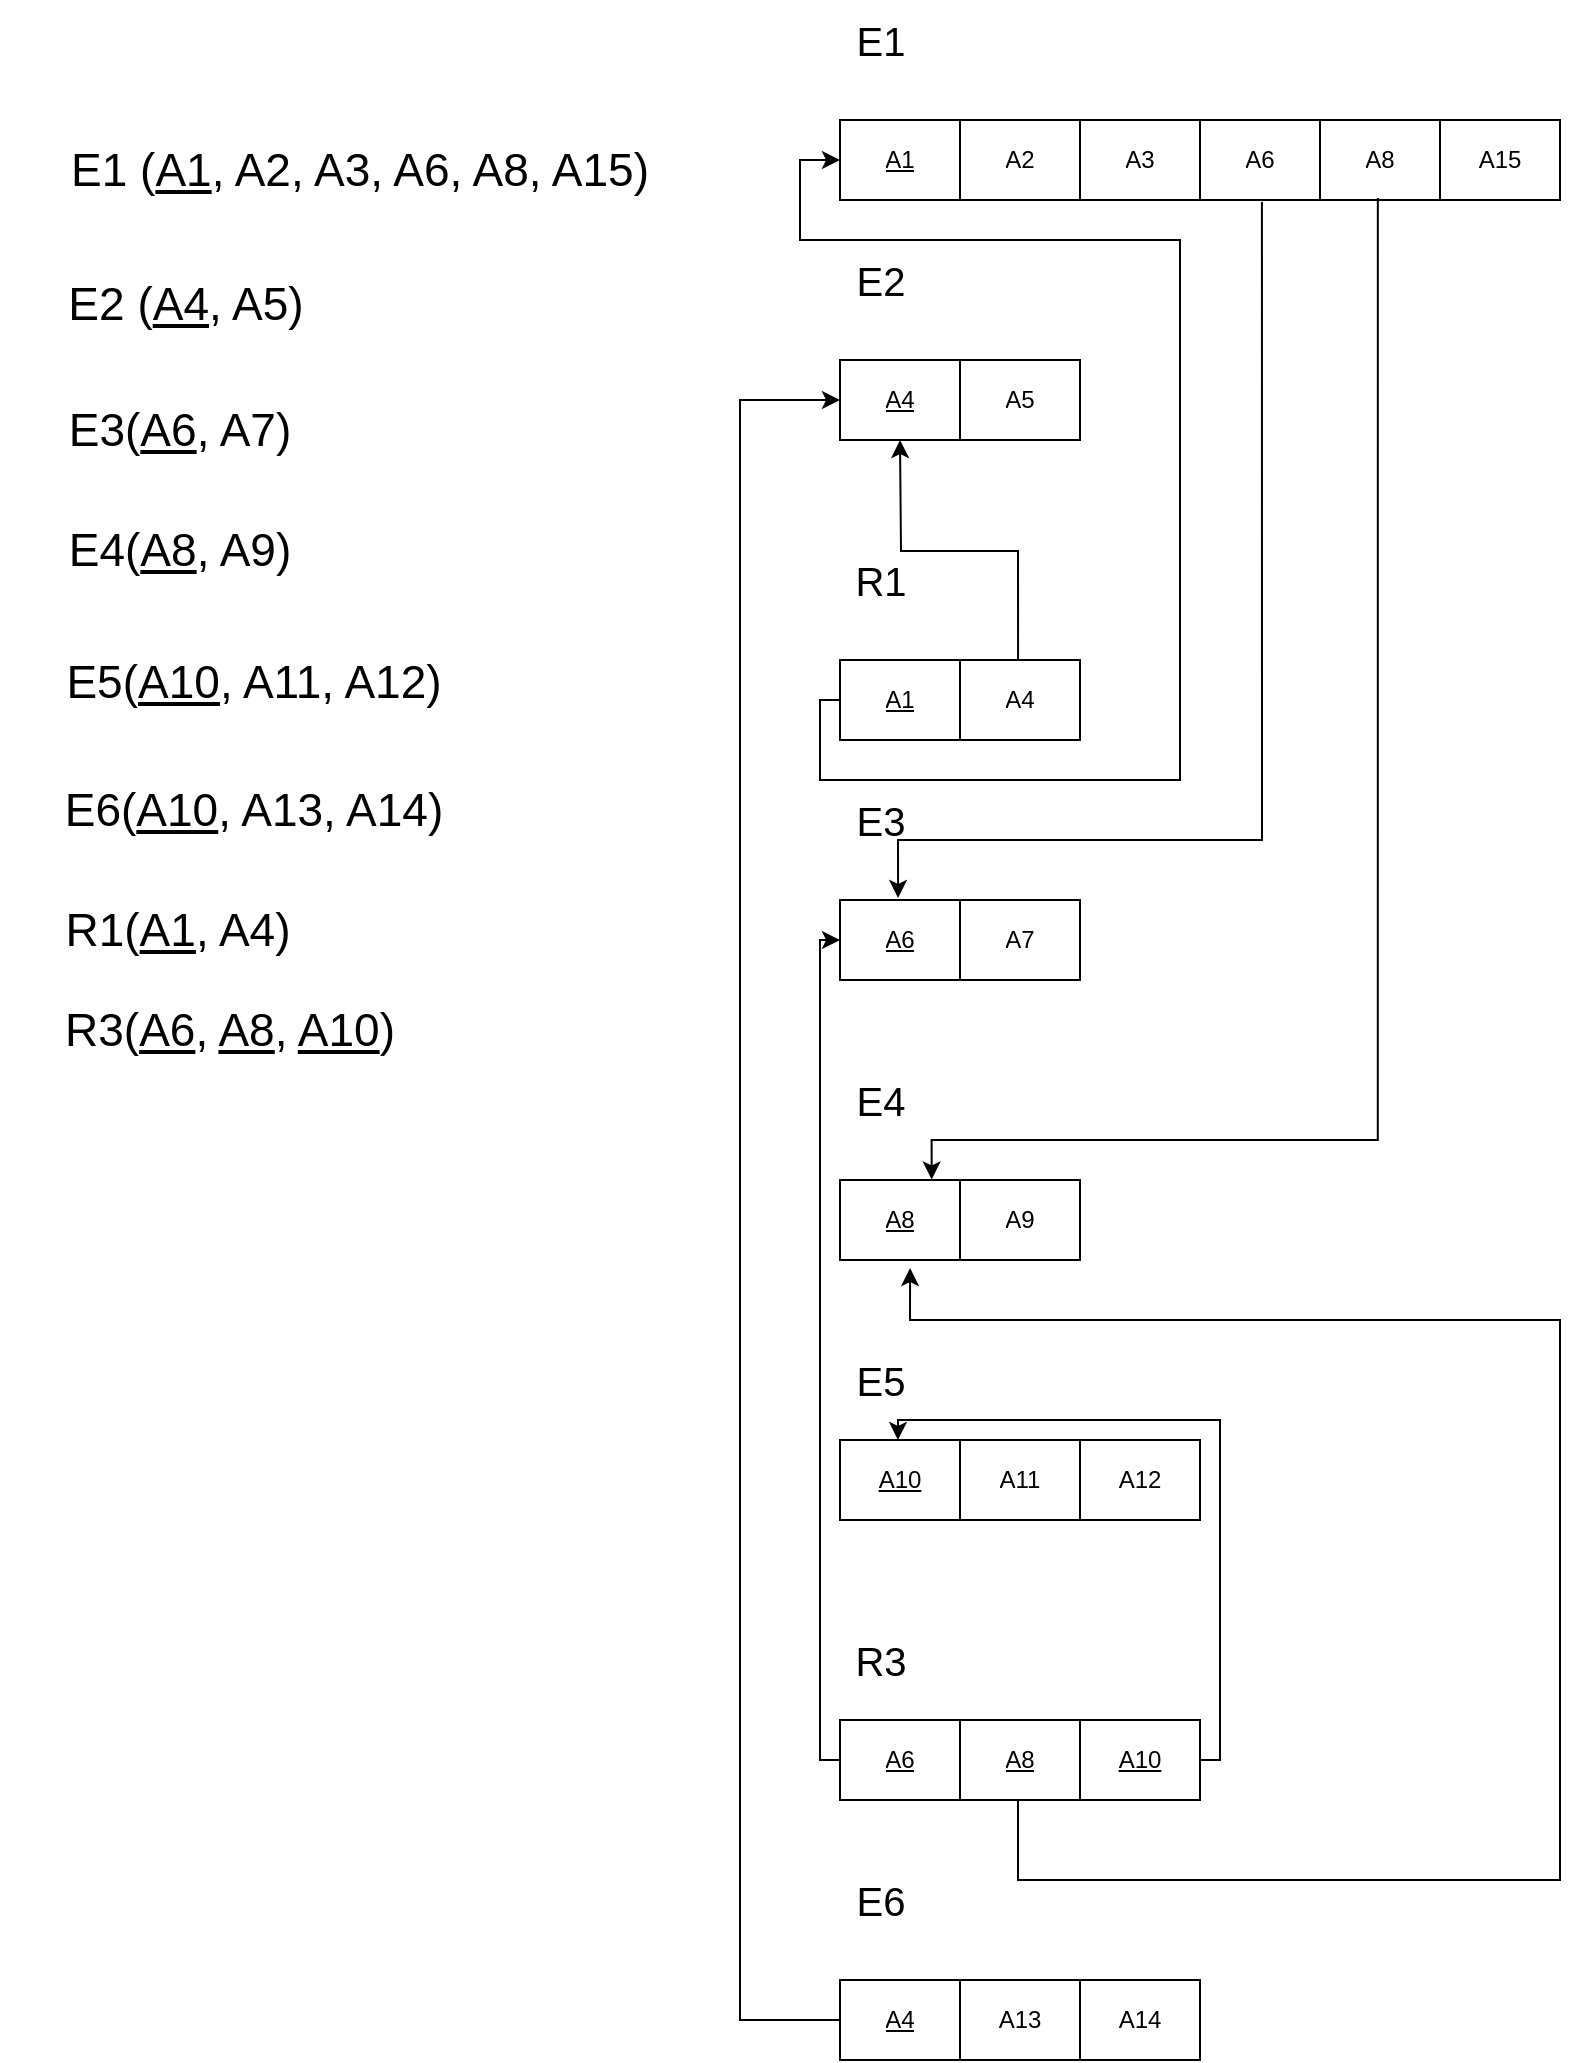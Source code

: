 <mxfile version="21.5.0" type="github">
  <diagram id="R2lEEEUBdFMjLlhIrx00" name="Page-1">
    <mxGraphModel dx="934" dy="598" grid="1" gridSize="10" guides="1" tooltips="1" connect="1" arrows="1" fold="1" page="1" pageScale="1" pageWidth="850" pageHeight="1100" math="0" shadow="0" extFonts="Permanent Marker^https://fonts.googleapis.com/css?family=Permanent+Marker">
      <root>
        <mxCell id="0" />
        <mxCell id="1" parent="0" />
        <mxCell id="e5WZYMGbIxzQpF6LzMKQ-1" value="" style="shape=table;startSize=0;container=1;collapsible=0;childLayout=tableLayout;" parent="1" vertex="1">
          <mxGeometry x="420" y="120" width="360" height="40" as="geometry" />
        </mxCell>
        <mxCell id="e5WZYMGbIxzQpF6LzMKQ-2" value="" style="shape=tableRow;horizontal=0;startSize=0;swimlaneHead=0;swimlaneBody=0;strokeColor=inherit;top=0;left=0;bottom=0;right=0;collapsible=0;dropTarget=0;fillColor=none;points=[[0,0.5],[1,0.5]];portConstraint=eastwest;" parent="e5WZYMGbIxzQpF6LzMKQ-1" vertex="1">
          <mxGeometry width="360" height="40" as="geometry" />
        </mxCell>
        <mxCell id="e5WZYMGbIxzQpF6LzMKQ-3" value="&lt;u&gt;A1&lt;/u&gt;" style="shape=partialRectangle;html=1;whiteSpace=wrap;connectable=0;strokeColor=inherit;overflow=hidden;fillColor=none;top=0;left=0;bottom=0;right=0;pointerEvents=1;" parent="e5WZYMGbIxzQpF6LzMKQ-2" vertex="1">
          <mxGeometry width="60" height="40" as="geometry">
            <mxRectangle width="60" height="40" as="alternateBounds" />
          </mxGeometry>
        </mxCell>
        <mxCell id="e5WZYMGbIxzQpF6LzMKQ-4" value="A2" style="shape=partialRectangle;html=1;whiteSpace=wrap;connectable=0;strokeColor=inherit;overflow=hidden;fillColor=none;top=0;left=0;bottom=0;right=0;pointerEvents=1;" parent="e5WZYMGbIxzQpF6LzMKQ-2" vertex="1">
          <mxGeometry x="60" width="60" height="40" as="geometry">
            <mxRectangle width="60" height="40" as="alternateBounds" />
          </mxGeometry>
        </mxCell>
        <mxCell id="e5WZYMGbIxzQpF6LzMKQ-5" value="A3" style="shape=partialRectangle;html=1;whiteSpace=wrap;connectable=0;strokeColor=inherit;overflow=hidden;fillColor=none;top=0;left=0;bottom=0;right=0;pointerEvents=1;" parent="e5WZYMGbIxzQpF6LzMKQ-2" vertex="1">
          <mxGeometry x="120" width="60" height="40" as="geometry">
            <mxRectangle width="60" height="40" as="alternateBounds" />
          </mxGeometry>
        </mxCell>
        <mxCell id="e5WZYMGbIxzQpF6LzMKQ-6" value="A6" style="shape=partialRectangle;html=1;whiteSpace=wrap;connectable=0;strokeColor=inherit;overflow=hidden;fillColor=none;top=0;left=0;bottom=0;right=0;pointerEvents=1;" parent="e5WZYMGbIxzQpF6LzMKQ-2" vertex="1">
          <mxGeometry x="180" width="60" height="40" as="geometry">
            <mxRectangle width="60" height="40" as="alternateBounds" />
          </mxGeometry>
        </mxCell>
        <mxCell id="e5WZYMGbIxzQpF6LzMKQ-7" value="A8" style="shape=partialRectangle;html=1;whiteSpace=wrap;connectable=0;strokeColor=inherit;overflow=hidden;fillColor=none;top=0;left=0;bottom=0;right=0;pointerEvents=1;" parent="e5WZYMGbIxzQpF6LzMKQ-2" vertex="1">
          <mxGeometry x="240" width="60" height="40" as="geometry">
            <mxRectangle width="60" height="40" as="alternateBounds" />
          </mxGeometry>
        </mxCell>
        <mxCell id="e5WZYMGbIxzQpF6LzMKQ-8" value="A15" style="shape=partialRectangle;html=1;whiteSpace=wrap;connectable=0;strokeColor=inherit;overflow=hidden;fillColor=none;top=0;left=0;bottom=0;right=0;pointerEvents=1;" parent="e5WZYMGbIxzQpF6LzMKQ-2" vertex="1">
          <mxGeometry x="300" width="60" height="40" as="geometry">
            <mxRectangle width="60" height="40" as="alternateBounds" />
          </mxGeometry>
        </mxCell>
        <mxCell id="e5WZYMGbIxzQpF6LzMKQ-9" value="&lt;font style=&quot;font-size: 20px; font-weight: normal;&quot;&gt;E1&lt;/font&gt;" style="text;strokeColor=none;fillColor=none;html=1;fontSize=24;fontStyle=1;verticalAlign=middle;align=center;" parent="1" vertex="1">
          <mxGeometry x="390" y="60" width="100" height="40" as="geometry" />
        </mxCell>
        <mxCell id="e5WZYMGbIxzQpF6LzMKQ-18" value="&lt;span style=&quot;font-weight: normal;&quot;&gt;&lt;font style=&quot;font-size: 20px;&quot;&gt;E2&lt;/font&gt;&lt;/span&gt;" style="text;strokeColor=none;fillColor=none;html=1;fontSize=24;fontStyle=1;verticalAlign=middle;align=center;" parent="1" vertex="1">
          <mxGeometry x="390" y="180" width="100" height="40" as="geometry" />
        </mxCell>
        <mxCell id="e5WZYMGbIxzQpF6LzMKQ-19" value="" style="shape=table;startSize=0;container=1;collapsible=0;childLayout=tableLayout;" parent="1" vertex="1">
          <mxGeometry x="420" y="240" width="120" height="40" as="geometry" />
        </mxCell>
        <mxCell id="e5WZYMGbIxzQpF6LzMKQ-20" value="" style="shape=tableRow;horizontal=0;startSize=0;swimlaneHead=0;swimlaneBody=0;strokeColor=inherit;top=0;left=0;bottom=0;right=0;collapsible=0;dropTarget=0;fillColor=none;points=[[0,0.5],[1,0.5]];portConstraint=eastwest;" parent="e5WZYMGbIxzQpF6LzMKQ-19" vertex="1">
          <mxGeometry width="120" height="40" as="geometry" />
        </mxCell>
        <mxCell id="e5WZYMGbIxzQpF6LzMKQ-21" value="&lt;u&gt;A4&lt;/u&gt;" style="shape=partialRectangle;html=1;whiteSpace=wrap;connectable=0;strokeColor=inherit;overflow=hidden;fillColor=none;top=0;left=0;bottom=0;right=0;pointerEvents=1;" parent="e5WZYMGbIxzQpF6LzMKQ-20" vertex="1">
          <mxGeometry width="60" height="40" as="geometry">
            <mxRectangle width="60" height="40" as="alternateBounds" />
          </mxGeometry>
        </mxCell>
        <mxCell id="e5WZYMGbIxzQpF6LzMKQ-22" value="A5" style="shape=partialRectangle;html=1;whiteSpace=wrap;connectable=0;strokeColor=inherit;overflow=hidden;fillColor=none;top=0;left=0;bottom=0;right=0;pointerEvents=1;" parent="e5WZYMGbIxzQpF6LzMKQ-20" vertex="1">
          <mxGeometry x="60" width="60" height="40" as="geometry">
            <mxRectangle width="60" height="40" as="alternateBounds" />
          </mxGeometry>
        </mxCell>
        <mxCell id="e5WZYMGbIxzQpF6LzMKQ-23" value="&lt;span style=&quot;font-size: 20px; font-weight: 400;&quot;&gt;R1&lt;/span&gt;" style="text;strokeColor=none;fillColor=none;html=1;fontSize=24;fontStyle=1;verticalAlign=middle;align=center;" parent="1" vertex="1">
          <mxGeometry x="390" y="330" width="100" height="40" as="geometry" />
        </mxCell>
        <mxCell id="e5WZYMGbIxzQpF6LzMKQ-24" value="" style="shape=table;startSize=0;container=1;collapsible=0;childLayout=tableLayout;" parent="1" vertex="1">
          <mxGeometry x="420" y="390" width="120" height="40" as="geometry" />
        </mxCell>
        <mxCell id="e5WZYMGbIxzQpF6LzMKQ-25" value="" style="shape=tableRow;horizontal=0;startSize=0;swimlaneHead=0;swimlaneBody=0;strokeColor=inherit;top=0;left=0;bottom=0;right=0;collapsible=0;dropTarget=0;fillColor=none;points=[[0,0.5],[1,0.5]];portConstraint=eastwest;" parent="e5WZYMGbIxzQpF6LzMKQ-24" vertex="1">
          <mxGeometry width="120" height="40" as="geometry" />
        </mxCell>
        <mxCell id="e5WZYMGbIxzQpF6LzMKQ-26" value="&lt;u&gt;A1&lt;/u&gt;" style="shape=partialRectangle;html=1;whiteSpace=wrap;connectable=0;strokeColor=inherit;overflow=hidden;fillColor=none;top=0;left=0;bottom=0;right=0;pointerEvents=1;" parent="e5WZYMGbIxzQpF6LzMKQ-25" vertex="1">
          <mxGeometry width="60" height="40" as="geometry">
            <mxRectangle width="60" height="40" as="alternateBounds" />
          </mxGeometry>
        </mxCell>
        <mxCell id="e5WZYMGbIxzQpF6LzMKQ-27" value="A4" style="shape=partialRectangle;html=1;whiteSpace=wrap;connectable=0;strokeColor=inherit;overflow=hidden;fillColor=none;top=0;left=0;bottom=0;right=0;pointerEvents=1;" parent="e5WZYMGbIxzQpF6LzMKQ-25" vertex="1">
          <mxGeometry x="60" width="60" height="40" as="geometry">
            <mxRectangle width="60" height="40" as="alternateBounds" />
          </mxGeometry>
        </mxCell>
        <mxCell id="e5WZYMGbIxzQpF6LzMKQ-28" value="&lt;span style=&quot;font-weight: normal;&quot;&gt;&lt;font style=&quot;font-size: 20px;&quot;&gt;E3&lt;/font&gt;&lt;/span&gt;" style="text;strokeColor=none;fillColor=none;html=1;fontSize=24;fontStyle=1;verticalAlign=middle;align=center;" parent="1" vertex="1">
          <mxGeometry x="390" y="450" width="100" height="40" as="geometry" />
        </mxCell>
        <mxCell id="e5WZYMGbIxzQpF6LzMKQ-29" value="" style="shape=table;startSize=0;container=1;collapsible=0;childLayout=tableLayout;" parent="1" vertex="1">
          <mxGeometry x="420" y="510" width="120" height="40" as="geometry" />
        </mxCell>
        <mxCell id="e5WZYMGbIxzQpF6LzMKQ-30" value="" style="shape=tableRow;horizontal=0;startSize=0;swimlaneHead=0;swimlaneBody=0;strokeColor=inherit;top=0;left=0;bottom=0;right=0;collapsible=0;dropTarget=0;fillColor=none;points=[[0,0.5],[1,0.5]];portConstraint=eastwest;" parent="e5WZYMGbIxzQpF6LzMKQ-29" vertex="1">
          <mxGeometry width="120" height="40" as="geometry" />
        </mxCell>
        <mxCell id="e5WZYMGbIxzQpF6LzMKQ-31" value="&lt;u&gt;A6&lt;/u&gt;" style="shape=partialRectangle;html=1;whiteSpace=wrap;connectable=0;strokeColor=inherit;overflow=hidden;fillColor=none;top=0;left=0;bottom=0;right=0;pointerEvents=1;" parent="e5WZYMGbIxzQpF6LzMKQ-30" vertex="1">
          <mxGeometry width="60" height="40" as="geometry">
            <mxRectangle width="60" height="40" as="alternateBounds" />
          </mxGeometry>
        </mxCell>
        <mxCell id="e5WZYMGbIxzQpF6LzMKQ-32" value="A7" style="shape=partialRectangle;html=1;whiteSpace=wrap;connectable=0;strokeColor=inherit;overflow=hidden;fillColor=none;top=0;left=0;bottom=0;right=0;pointerEvents=1;" parent="e5WZYMGbIxzQpF6LzMKQ-30" vertex="1">
          <mxGeometry x="60" width="60" height="40" as="geometry">
            <mxRectangle width="60" height="40" as="alternateBounds" />
          </mxGeometry>
        </mxCell>
        <mxCell id="e5WZYMGbIxzQpF6LzMKQ-33" value="&lt;span style=&quot;font-weight: normal;&quot;&gt;&lt;font style=&quot;font-size: 20px;&quot;&gt;E4&lt;/font&gt;&lt;/span&gt;" style="text;strokeColor=none;fillColor=none;html=1;fontSize=24;fontStyle=1;verticalAlign=middle;align=center;" parent="1" vertex="1">
          <mxGeometry x="390" y="590" width="100" height="40" as="geometry" />
        </mxCell>
        <mxCell id="e5WZYMGbIxzQpF6LzMKQ-34" value="" style="shape=table;startSize=0;container=1;collapsible=0;childLayout=tableLayout;" parent="1" vertex="1">
          <mxGeometry x="420" y="650" width="120" height="40" as="geometry" />
        </mxCell>
        <mxCell id="e5WZYMGbIxzQpF6LzMKQ-35" value="" style="shape=tableRow;horizontal=0;startSize=0;swimlaneHead=0;swimlaneBody=0;strokeColor=inherit;top=0;left=0;bottom=0;right=0;collapsible=0;dropTarget=0;fillColor=none;points=[[0,0.5],[1,0.5]];portConstraint=eastwest;" parent="e5WZYMGbIxzQpF6LzMKQ-34" vertex="1">
          <mxGeometry width="120" height="40" as="geometry" />
        </mxCell>
        <mxCell id="e5WZYMGbIxzQpF6LzMKQ-36" value="&lt;u&gt;A8&lt;/u&gt;" style="shape=partialRectangle;html=1;whiteSpace=wrap;connectable=0;strokeColor=inherit;overflow=hidden;fillColor=none;top=0;left=0;bottom=0;right=0;pointerEvents=1;" parent="e5WZYMGbIxzQpF6LzMKQ-35" vertex="1">
          <mxGeometry width="60" height="40" as="geometry">
            <mxRectangle width="60" height="40" as="alternateBounds" />
          </mxGeometry>
        </mxCell>
        <mxCell id="e5WZYMGbIxzQpF6LzMKQ-37" value="A9" style="shape=partialRectangle;html=1;whiteSpace=wrap;connectable=0;strokeColor=inherit;overflow=hidden;fillColor=none;top=0;left=0;bottom=0;right=0;pointerEvents=1;" parent="e5WZYMGbIxzQpF6LzMKQ-35" vertex="1">
          <mxGeometry x="60" width="60" height="40" as="geometry">
            <mxRectangle width="60" height="40" as="alternateBounds" />
          </mxGeometry>
        </mxCell>
        <mxCell id="e5WZYMGbIxzQpF6LzMKQ-38" value="" style="shape=table;startSize=0;container=1;collapsible=0;childLayout=tableLayout;" parent="1" vertex="1">
          <mxGeometry x="420" y="780" width="180" height="40" as="geometry" />
        </mxCell>
        <mxCell id="e5WZYMGbIxzQpF6LzMKQ-39" value="" style="shape=tableRow;horizontal=0;startSize=0;swimlaneHead=0;swimlaneBody=0;strokeColor=inherit;top=0;left=0;bottom=0;right=0;collapsible=0;dropTarget=0;fillColor=none;points=[[0,0.5],[1,0.5]];portConstraint=eastwest;" parent="e5WZYMGbIxzQpF6LzMKQ-38" vertex="1">
          <mxGeometry width="180" height="40" as="geometry" />
        </mxCell>
        <mxCell id="e5WZYMGbIxzQpF6LzMKQ-40" value="&lt;u&gt;A10&lt;/u&gt;" style="shape=partialRectangle;html=1;whiteSpace=wrap;connectable=0;strokeColor=inherit;overflow=hidden;fillColor=none;top=0;left=0;bottom=0;right=0;pointerEvents=1;" parent="e5WZYMGbIxzQpF6LzMKQ-39" vertex="1">
          <mxGeometry width="60" height="40" as="geometry">
            <mxRectangle width="60" height="40" as="alternateBounds" />
          </mxGeometry>
        </mxCell>
        <mxCell id="e5WZYMGbIxzQpF6LzMKQ-41" value="A11" style="shape=partialRectangle;html=1;whiteSpace=wrap;connectable=0;strokeColor=inherit;overflow=hidden;fillColor=none;top=0;left=0;bottom=0;right=0;pointerEvents=1;" parent="e5WZYMGbIxzQpF6LzMKQ-39" vertex="1">
          <mxGeometry x="60" width="60" height="40" as="geometry">
            <mxRectangle width="60" height="40" as="alternateBounds" />
          </mxGeometry>
        </mxCell>
        <mxCell id="e5WZYMGbIxzQpF6LzMKQ-42" value="A12" style="shape=partialRectangle;html=1;whiteSpace=wrap;connectable=0;strokeColor=inherit;overflow=hidden;fillColor=none;top=0;left=0;bottom=0;right=0;pointerEvents=1;" parent="e5WZYMGbIxzQpF6LzMKQ-39" vertex="1">
          <mxGeometry x="120" width="60" height="40" as="geometry">
            <mxRectangle width="60" height="40" as="alternateBounds" />
          </mxGeometry>
        </mxCell>
        <mxCell id="e5WZYMGbIxzQpF6LzMKQ-43" value="&lt;span style=&quot;font-size: 20px; font-weight: 400;&quot;&gt;E5&lt;/span&gt;" style="text;strokeColor=none;fillColor=none;html=1;fontSize=24;fontStyle=1;verticalAlign=middle;align=center;" parent="1" vertex="1">
          <mxGeometry x="390" y="730" width="100" height="40" as="geometry" />
        </mxCell>
        <mxCell id="e5WZYMGbIxzQpF6LzMKQ-44" value="" style="shape=table;startSize=0;container=1;collapsible=0;childLayout=tableLayout;" parent="1" vertex="1">
          <mxGeometry x="420" y="1050" width="180" height="40" as="geometry" />
        </mxCell>
        <mxCell id="e5WZYMGbIxzQpF6LzMKQ-45" value="" style="shape=tableRow;horizontal=0;startSize=0;swimlaneHead=0;swimlaneBody=0;strokeColor=inherit;top=0;left=0;bottom=0;right=0;collapsible=0;dropTarget=0;fillColor=none;points=[[0,0.5],[1,0.5]];portConstraint=eastwest;" parent="e5WZYMGbIxzQpF6LzMKQ-44" vertex="1">
          <mxGeometry width="180" height="40" as="geometry" />
        </mxCell>
        <mxCell id="e5WZYMGbIxzQpF6LzMKQ-46" value="&lt;u&gt;A4&lt;/u&gt;" style="shape=partialRectangle;html=1;whiteSpace=wrap;connectable=0;strokeColor=inherit;overflow=hidden;fillColor=none;top=0;left=0;bottom=0;right=0;pointerEvents=1;" parent="e5WZYMGbIxzQpF6LzMKQ-45" vertex="1">
          <mxGeometry width="60" height="40" as="geometry">
            <mxRectangle width="60" height="40" as="alternateBounds" />
          </mxGeometry>
        </mxCell>
        <mxCell id="e5WZYMGbIxzQpF6LzMKQ-47" value="A13" style="shape=partialRectangle;html=1;whiteSpace=wrap;connectable=0;strokeColor=inherit;overflow=hidden;fillColor=none;top=0;left=0;bottom=0;right=0;pointerEvents=1;" parent="e5WZYMGbIxzQpF6LzMKQ-45" vertex="1">
          <mxGeometry x="60" width="60" height="40" as="geometry">
            <mxRectangle width="60" height="40" as="alternateBounds" />
          </mxGeometry>
        </mxCell>
        <mxCell id="e5WZYMGbIxzQpF6LzMKQ-48" value="A14" style="shape=partialRectangle;html=1;whiteSpace=wrap;connectable=0;strokeColor=inherit;overflow=hidden;fillColor=none;top=0;left=0;bottom=0;right=0;pointerEvents=1;" parent="e5WZYMGbIxzQpF6LzMKQ-45" vertex="1">
          <mxGeometry x="120" width="60" height="40" as="geometry">
            <mxRectangle width="60" height="40" as="alternateBounds" />
          </mxGeometry>
        </mxCell>
        <mxCell id="e5WZYMGbIxzQpF6LzMKQ-49" value="&lt;span style=&quot;font-size: 20px; font-weight: 400;&quot;&gt;E6&lt;/span&gt;" style="text;strokeColor=none;fillColor=none;html=1;fontSize=24;fontStyle=1;verticalAlign=middle;align=center;" parent="1" vertex="1">
          <mxGeometry x="390" y="990" width="100" height="40" as="geometry" />
        </mxCell>
        <mxCell id="e5WZYMGbIxzQpF6LzMKQ-50" value="" style="shape=table;startSize=0;container=1;collapsible=0;childLayout=tableLayout;" parent="1" vertex="1">
          <mxGeometry x="420" y="920" width="180" height="40" as="geometry" />
        </mxCell>
        <mxCell id="e5WZYMGbIxzQpF6LzMKQ-51" value="" style="shape=tableRow;horizontal=0;startSize=0;swimlaneHead=0;swimlaneBody=0;strokeColor=inherit;top=0;left=0;bottom=0;right=0;collapsible=0;dropTarget=0;fillColor=none;points=[[0,0.5],[1,0.5]];portConstraint=eastwest;" parent="e5WZYMGbIxzQpF6LzMKQ-50" vertex="1">
          <mxGeometry width="180" height="40" as="geometry" />
        </mxCell>
        <mxCell id="e5WZYMGbIxzQpF6LzMKQ-52" value="&lt;u&gt;A6&lt;/u&gt;" style="shape=partialRectangle;html=1;whiteSpace=wrap;connectable=0;strokeColor=inherit;overflow=hidden;fillColor=none;top=0;left=0;bottom=0;right=0;pointerEvents=1;" parent="e5WZYMGbIxzQpF6LzMKQ-51" vertex="1">
          <mxGeometry width="60" height="40" as="geometry">
            <mxRectangle width="60" height="40" as="alternateBounds" />
          </mxGeometry>
        </mxCell>
        <mxCell id="e5WZYMGbIxzQpF6LzMKQ-53" value="&lt;u&gt;A8&lt;/u&gt;" style="shape=partialRectangle;html=1;whiteSpace=wrap;connectable=0;strokeColor=inherit;overflow=hidden;fillColor=none;top=0;left=0;bottom=0;right=0;pointerEvents=1;" parent="e5WZYMGbIxzQpF6LzMKQ-51" vertex="1">
          <mxGeometry x="60" width="60" height="40" as="geometry">
            <mxRectangle width="60" height="40" as="alternateBounds" />
          </mxGeometry>
        </mxCell>
        <mxCell id="e5WZYMGbIxzQpF6LzMKQ-54" value="&lt;u&gt;A10&lt;/u&gt;" style="shape=partialRectangle;html=1;whiteSpace=wrap;connectable=0;strokeColor=inherit;overflow=hidden;fillColor=none;top=0;left=0;bottom=0;right=0;pointerEvents=1;" parent="e5WZYMGbIxzQpF6LzMKQ-51" vertex="1">
          <mxGeometry x="120" width="60" height="40" as="geometry">
            <mxRectangle width="60" height="40" as="alternateBounds" />
          </mxGeometry>
        </mxCell>
        <mxCell id="e5WZYMGbIxzQpF6LzMKQ-55" value="&lt;span style=&quot;font-size: 20px; font-weight: 400;&quot;&gt;R3&lt;/span&gt;" style="text;strokeColor=none;fillColor=none;html=1;fontSize=24;fontStyle=1;verticalAlign=middle;align=center;" parent="1" vertex="1">
          <mxGeometry x="390" y="870" width="100" height="40" as="geometry" />
        </mxCell>
        <mxCell id="e5WZYMGbIxzQpF6LzMKQ-56" value="" style="endArrow=classic;html=1;rounded=0;edgeStyle=orthogonalEdgeStyle;exitX=0.742;exitY=0;exitDx=0;exitDy=0;exitPerimeter=0;" parent="1" source="e5WZYMGbIxzQpF6LzMKQ-25" edge="1">
          <mxGeometry width="50" height="50" relative="1" as="geometry">
            <mxPoint x="540" y="340" as="sourcePoint" />
            <mxPoint x="450" y="280" as="targetPoint" />
          </mxGeometry>
        </mxCell>
        <mxCell id="e5WZYMGbIxzQpF6LzMKQ-58" value="" style="endArrow=classic;html=1;rounded=0;edgeStyle=orthogonalEdgeStyle;exitX=0;exitY=0.5;exitDx=0;exitDy=0;entryX=0;entryY=0.5;entryDx=0;entryDy=0;" parent="1" source="e5WZYMGbIxzQpF6LzMKQ-25" target="e5WZYMGbIxzQpF6LzMKQ-2" edge="1">
          <mxGeometry width="50" height="50" relative="1" as="geometry">
            <mxPoint x="320" y="310" as="sourcePoint" />
            <mxPoint x="370" y="260" as="targetPoint" />
            <Array as="points">
              <mxPoint x="410" y="410" />
              <mxPoint x="410" y="450" />
              <mxPoint x="590" y="450" />
              <mxPoint x="590" y="180" />
              <mxPoint x="400" y="180" />
              <mxPoint x="400" y="140" />
            </Array>
          </mxGeometry>
        </mxCell>
        <mxCell id="e5WZYMGbIxzQpF6LzMKQ-59" value="" style="endArrow=classic;html=1;rounded=0;edgeStyle=orthogonalEdgeStyle;exitX=0.586;exitY=1.025;exitDx=0;exitDy=0;exitPerimeter=0;entryX=0.242;entryY=-0.025;entryDx=0;entryDy=0;entryPerimeter=0;" parent="1" source="e5WZYMGbIxzQpF6LzMKQ-2" target="e5WZYMGbIxzQpF6LzMKQ-30" edge="1">
          <mxGeometry width="50" height="50" relative="1" as="geometry">
            <mxPoint x="630" y="270" as="sourcePoint" />
            <mxPoint x="680" y="220" as="targetPoint" />
            <Array as="points">
              <mxPoint x="631" y="480" />
              <mxPoint x="449" y="480" />
            </Array>
          </mxGeometry>
        </mxCell>
        <mxCell id="e5WZYMGbIxzQpF6LzMKQ-60" value="" style="endArrow=classic;html=1;rounded=0;edgeStyle=orthogonalEdgeStyle;exitX=0.747;exitY=0.975;exitDx=0;exitDy=0;exitPerimeter=0;entryX=0.382;entryY=-0.007;entryDx=0;entryDy=0;entryPerimeter=0;" parent="1" source="e5WZYMGbIxzQpF6LzMKQ-2" target="e5WZYMGbIxzQpF6LzMKQ-35" edge="1">
          <mxGeometry width="50" height="50" relative="1" as="geometry">
            <mxPoint x="690" y="180" as="sourcePoint" />
            <mxPoint x="730" y="630" as="targetPoint" />
            <Array as="points">
              <mxPoint x="689" y="630" />
              <mxPoint x="466" y="630" />
            </Array>
          </mxGeometry>
        </mxCell>
        <mxCell id="e5WZYMGbIxzQpF6LzMKQ-61" value="" style="endArrow=classic;html=1;rounded=0;edgeStyle=orthogonalEdgeStyle;exitX=0;exitY=0.5;exitDx=0;exitDy=0;entryX=0;entryY=0.5;entryDx=0;entryDy=0;" parent="1" source="e5WZYMGbIxzQpF6LzMKQ-51" target="e5WZYMGbIxzQpF6LzMKQ-30" edge="1">
          <mxGeometry width="50" height="50" relative="1" as="geometry">
            <mxPoint x="320" y="880" as="sourcePoint" />
            <mxPoint x="370" y="830" as="targetPoint" />
          </mxGeometry>
        </mxCell>
        <mxCell id="e5WZYMGbIxzQpF6LzMKQ-62" value="" style="endArrow=classic;html=1;rounded=0;edgeStyle=orthogonalEdgeStyle;entryX=0.292;entryY=1.1;entryDx=0;entryDy=0;entryPerimeter=0;" parent="1" target="e5WZYMGbIxzQpF6LzMKQ-35" edge="1">
          <mxGeometry width="50" height="50" relative="1" as="geometry">
            <mxPoint x="509" y="960" as="sourcePoint" />
            <mxPoint x="740" y="810" as="targetPoint" />
            <Array as="points">
              <mxPoint x="509" y="1000" />
              <mxPoint x="780" y="1000" />
              <mxPoint x="780" y="720" />
              <mxPoint x="455" y="720" />
            </Array>
          </mxGeometry>
        </mxCell>
        <mxCell id="e5WZYMGbIxzQpF6LzMKQ-63" value="" style="endArrow=classic;html=1;rounded=0;edgeStyle=orthogonalEdgeStyle;exitX=1;exitY=0.5;exitDx=0;exitDy=0;entryX=0.161;entryY=0;entryDx=0;entryDy=0;entryPerimeter=0;" parent="1" source="e5WZYMGbIxzQpF6LzMKQ-51" target="e5WZYMGbIxzQpF6LzMKQ-39" edge="1">
          <mxGeometry width="50" height="50" relative="1" as="geometry">
            <mxPoint x="610" y="940" as="sourcePoint" />
            <mxPoint x="730" y="760" as="targetPoint" />
          </mxGeometry>
        </mxCell>
        <mxCell id="e5WZYMGbIxzQpF6LzMKQ-68" value="" style="endArrow=classic;html=1;rounded=0;edgeStyle=orthogonalEdgeStyle;exitX=0;exitY=0.5;exitDx=0;exitDy=0;entryX=0;entryY=0.5;entryDx=0;entryDy=0;" parent="1" source="e5WZYMGbIxzQpF6LzMKQ-45" target="e5WZYMGbIxzQpF6LzMKQ-20" edge="1">
          <mxGeometry width="50" height="50" relative="1" as="geometry">
            <mxPoint x="310" y="1050" as="sourcePoint" />
            <mxPoint x="360" y="1000" as="targetPoint" />
            <Array as="points">
              <mxPoint x="370" y="1070" />
              <mxPoint x="370" y="260" />
            </Array>
          </mxGeometry>
        </mxCell>
        <mxCell id="IDTzld9cD_iRmojyGyzu-1" value="&lt;font style=&quot;font-size: 23px;&quot;&gt;E1 (&lt;u&gt;A1&lt;/u&gt;, A2, A3, A6, A8, A15)&lt;/font&gt;" style="text;strokeColor=none;align=center;fillColor=none;html=1;verticalAlign=middle;whiteSpace=wrap;rounded=0;" vertex="1" parent="1">
          <mxGeometry x="10" y="130" width="340" height="30" as="geometry" />
        </mxCell>
        <mxCell id="IDTzld9cD_iRmojyGyzu-2" value="&lt;font style=&quot;font-size: 23px;&quot;&gt;E2 (&lt;u&gt;A4&lt;/u&gt;, A5)&lt;/font&gt;" style="text;strokeColor=none;align=center;fillColor=none;html=1;verticalAlign=middle;whiteSpace=wrap;rounded=0;" vertex="1" parent="1">
          <mxGeometry x="8" y="197" width="170" height="30" as="geometry" />
        </mxCell>
        <mxCell id="IDTzld9cD_iRmojyGyzu-3" value="&lt;font style=&quot;font-size: 23px;&quot;&gt;E3(&lt;u&gt;A6&lt;/u&gt;, A7)&lt;/font&gt;" style="text;strokeColor=none;align=center;fillColor=none;html=1;verticalAlign=middle;whiteSpace=wrap;rounded=0;" vertex="1" parent="1">
          <mxGeometry x="10" y="260" width="160" height="30" as="geometry" />
        </mxCell>
        <mxCell id="IDTzld9cD_iRmojyGyzu-5" value="&lt;font style=&quot;font-size: 23px;&quot;&gt;E4(&lt;u&gt;A8&lt;/u&gt;, A9)&lt;/font&gt;" style="text;strokeColor=none;align=center;fillColor=none;html=1;verticalAlign=middle;whiteSpace=wrap;rounded=0;" vertex="1" parent="1">
          <mxGeometry x="10" y="320" width="160" height="30" as="geometry" />
        </mxCell>
        <mxCell id="IDTzld9cD_iRmojyGyzu-6" value="&lt;font style=&quot;font-size: 23px;&quot;&gt;E5(&lt;u&gt;A10&lt;/u&gt;, A11, A12)&lt;/font&gt;" style="text;strokeColor=none;align=center;fillColor=none;html=1;verticalAlign=middle;whiteSpace=wrap;rounded=0;" vertex="1" parent="1">
          <mxGeometry x="12" y="386" width="230" height="30" as="geometry" />
        </mxCell>
        <mxCell id="IDTzld9cD_iRmojyGyzu-7" value="&lt;font style=&quot;font-size: 23px;&quot;&gt;E6(&lt;u&gt;A10&lt;/u&gt;, A13, A14)&lt;/font&gt;" style="text;strokeColor=none;align=center;fillColor=none;html=1;verticalAlign=middle;whiteSpace=wrap;rounded=0;" vertex="1" parent="1">
          <mxGeometry x="12" y="450" width="230" height="30" as="geometry" />
        </mxCell>
        <mxCell id="IDTzld9cD_iRmojyGyzu-9" value="&lt;font style=&quot;font-size: 23px;&quot;&gt;R1(&lt;u&gt;A1&lt;/u&gt;, A4)&lt;/font&gt;" style="text;strokeColor=none;align=center;fillColor=none;html=1;verticalAlign=middle;whiteSpace=wrap;rounded=0;" vertex="1" parent="1">
          <mxGeometry x="4" y="510" width="170" height="30" as="geometry" />
        </mxCell>
        <mxCell id="IDTzld9cD_iRmojyGyzu-10" value="&lt;font style=&quot;font-size: 23px;&quot;&gt;R3(&lt;u&gt;A6&lt;/u&gt;, &lt;u&gt;A8&lt;/u&gt;, &lt;u&gt;A10&lt;/u&gt;)&lt;/font&gt;" style="text;strokeColor=none;align=center;fillColor=none;html=1;verticalAlign=middle;whiteSpace=wrap;rounded=0;" vertex="1" parent="1">
          <mxGeometry y="560" width="230" height="30" as="geometry" />
        </mxCell>
      </root>
    </mxGraphModel>
  </diagram>
</mxfile>
